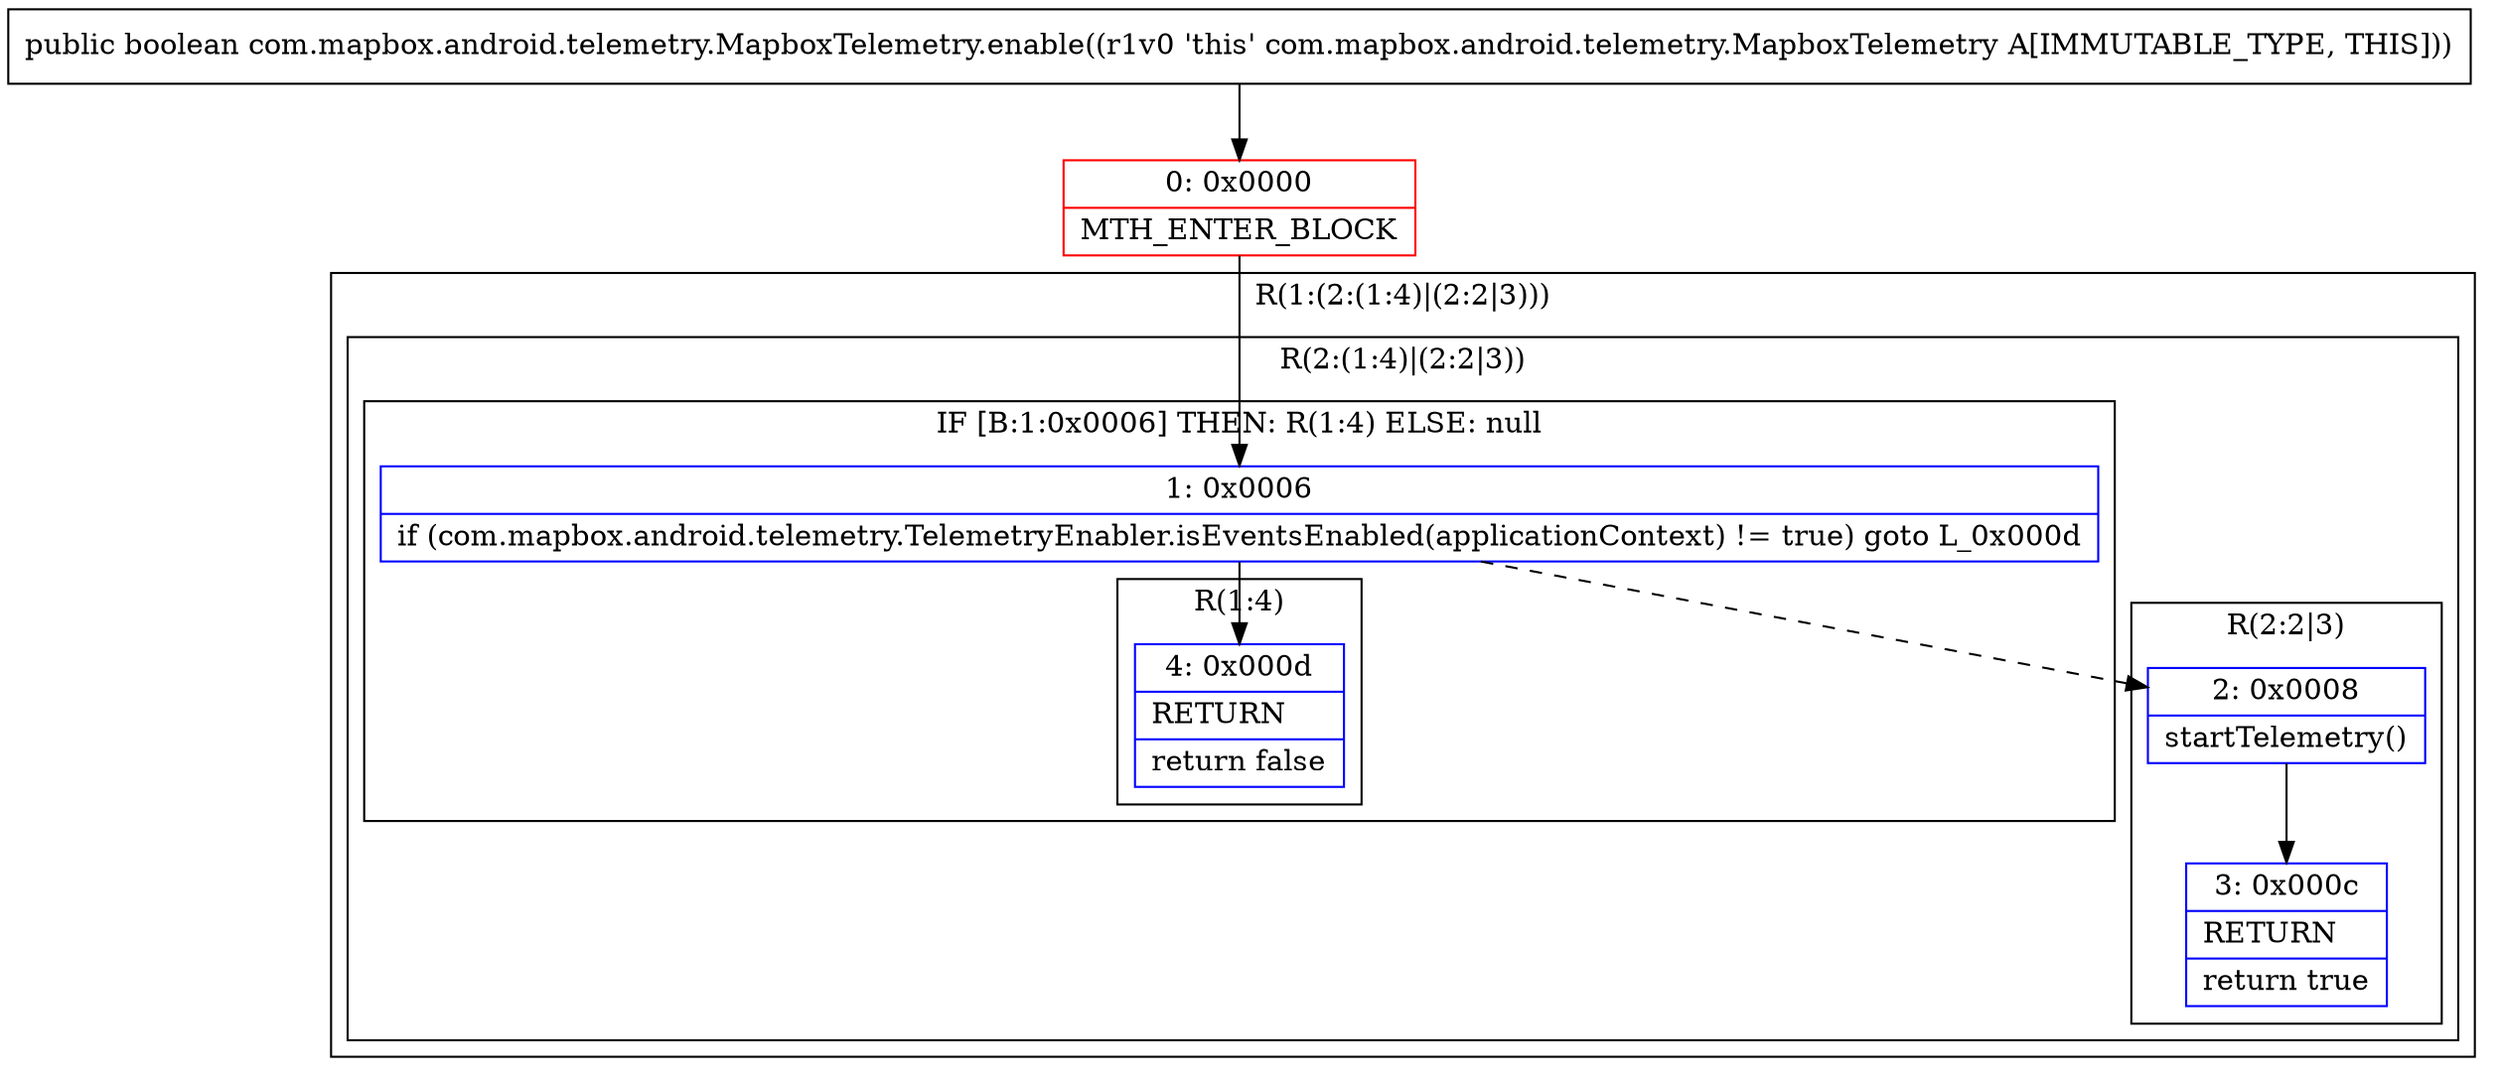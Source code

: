 digraph "CFG forcom.mapbox.android.telemetry.MapboxTelemetry.enable()Z" {
subgraph cluster_Region_1197570091 {
label = "R(1:(2:(1:4)|(2:2|3)))";
node [shape=record,color=blue];
subgraph cluster_Region_1773735275 {
label = "R(2:(1:4)|(2:2|3))";
node [shape=record,color=blue];
subgraph cluster_IfRegion_1818510593 {
label = "IF [B:1:0x0006] THEN: R(1:4) ELSE: null";
node [shape=record,color=blue];
Node_1 [shape=record,label="{1\:\ 0x0006|if (com.mapbox.android.telemetry.TelemetryEnabler.isEventsEnabled(applicationContext) != true) goto L_0x000d\l}"];
subgraph cluster_Region_1979774354 {
label = "R(1:4)";
node [shape=record,color=blue];
Node_4 [shape=record,label="{4\:\ 0x000d|RETURN\l|return false\l}"];
}
}
subgraph cluster_Region_980187993 {
label = "R(2:2|3)";
node [shape=record,color=blue];
Node_2 [shape=record,label="{2\:\ 0x0008|startTelemetry()\l}"];
Node_3 [shape=record,label="{3\:\ 0x000c|RETURN\l|return true\l}"];
}
}
}
Node_0 [shape=record,color=red,label="{0\:\ 0x0000|MTH_ENTER_BLOCK\l}"];
MethodNode[shape=record,label="{public boolean com.mapbox.android.telemetry.MapboxTelemetry.enable((r1v0 'this' com.mapbox.android.telemetry.MapboxTelemetry A[IMMUTABLE_TYPE, THIS])) }"];
MethodNode -> Node_0;
Node_1 -> Node_2[style=dashed];
Node_1 -> Node_4;
Node_2 -> Node_3;
Node_0 -> Node_1;
}

